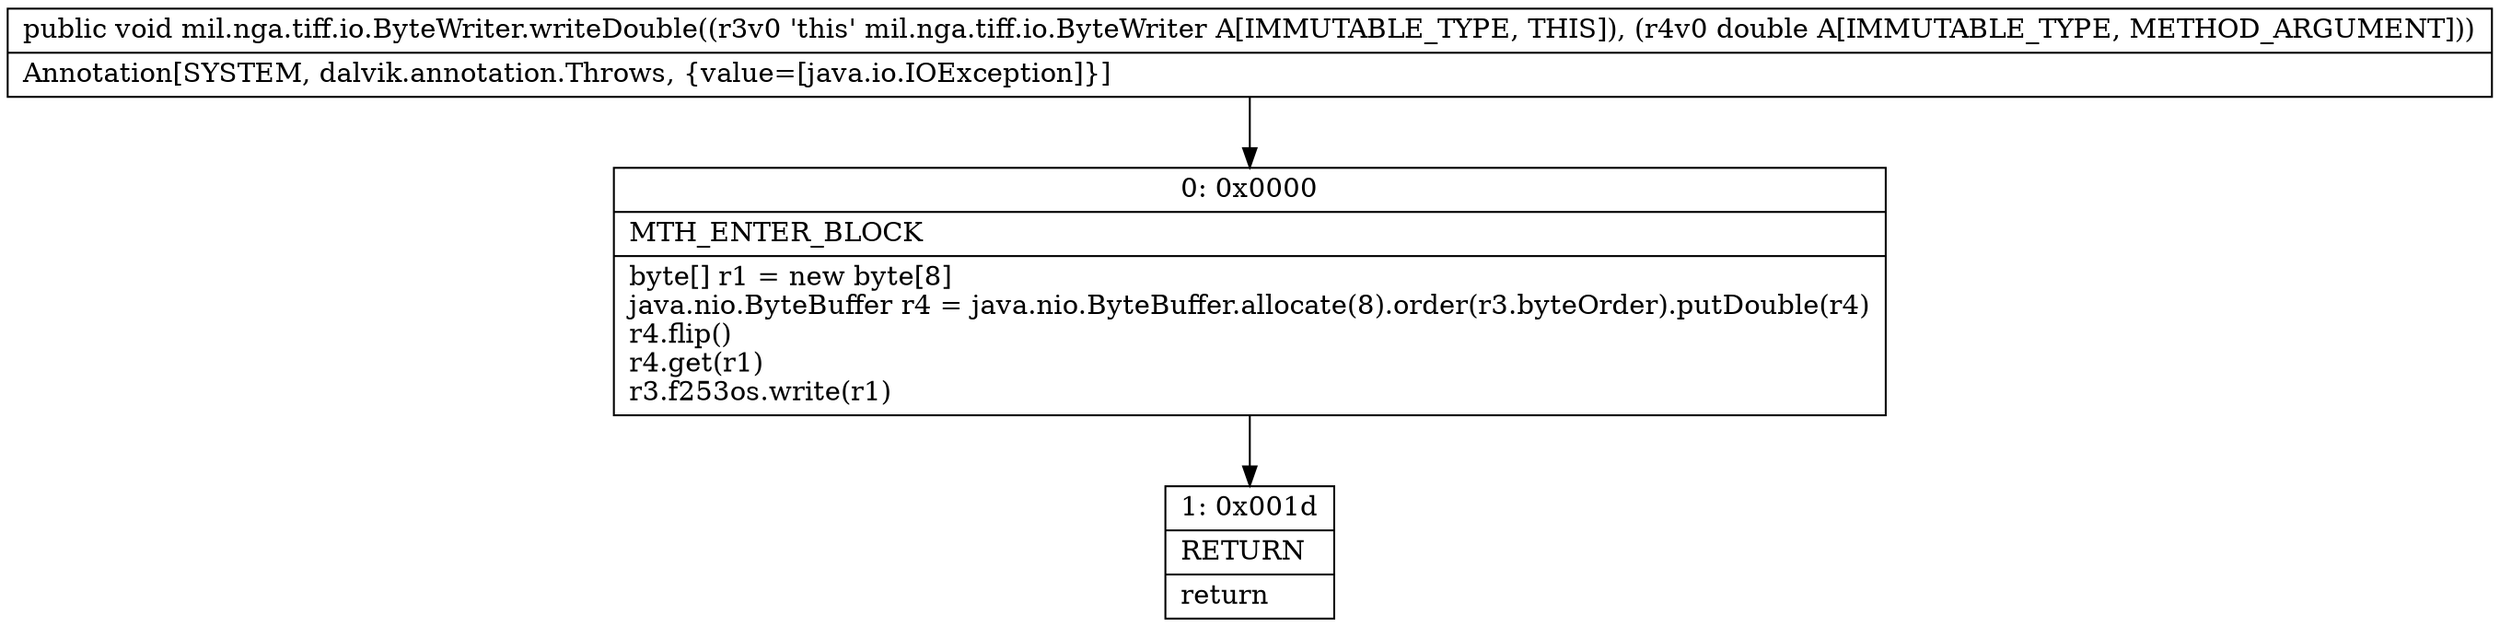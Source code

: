 digraph "CFG formil.nga.tiff.io.ByteWriter.writeDouble(D)V" {
Node_0 [shape=record,label="{0\:\ 0x0000|MTH_ENTER_BLOCK\l|byte[] r1 = new byte[8]\ljava.nio.ByteBuffer r4 = java.nio.ByteBuffer.allocate(8).order(r3.byteOrder).putDouble(r4)\lr4.flip()\lr4.get(r1)\lr3.f253os.write(r1)\l}"];
Node_1 [shape=record,label="{1\:\ 0x001d|RETURN\l|return\l}"];
MethodNode[shape=record,label="{public void mil.nga.tiff.io.ByteWriter.writeDouble((r3v0 'this' mil.nga.tiff.io.ByteWriter A[IMMUTABLE_TYPE, THIS]), (r4v0 double A[IMMUTABLE_TYPE, METHOD_ARGUMENT]))  | Annotation[SYSTEM, dalvik.annotation.Throws, \{value=[java.io.IOException]\}]\l}"];
MethodNode -> Node_0;
Node_0 -> Node_1;
}

